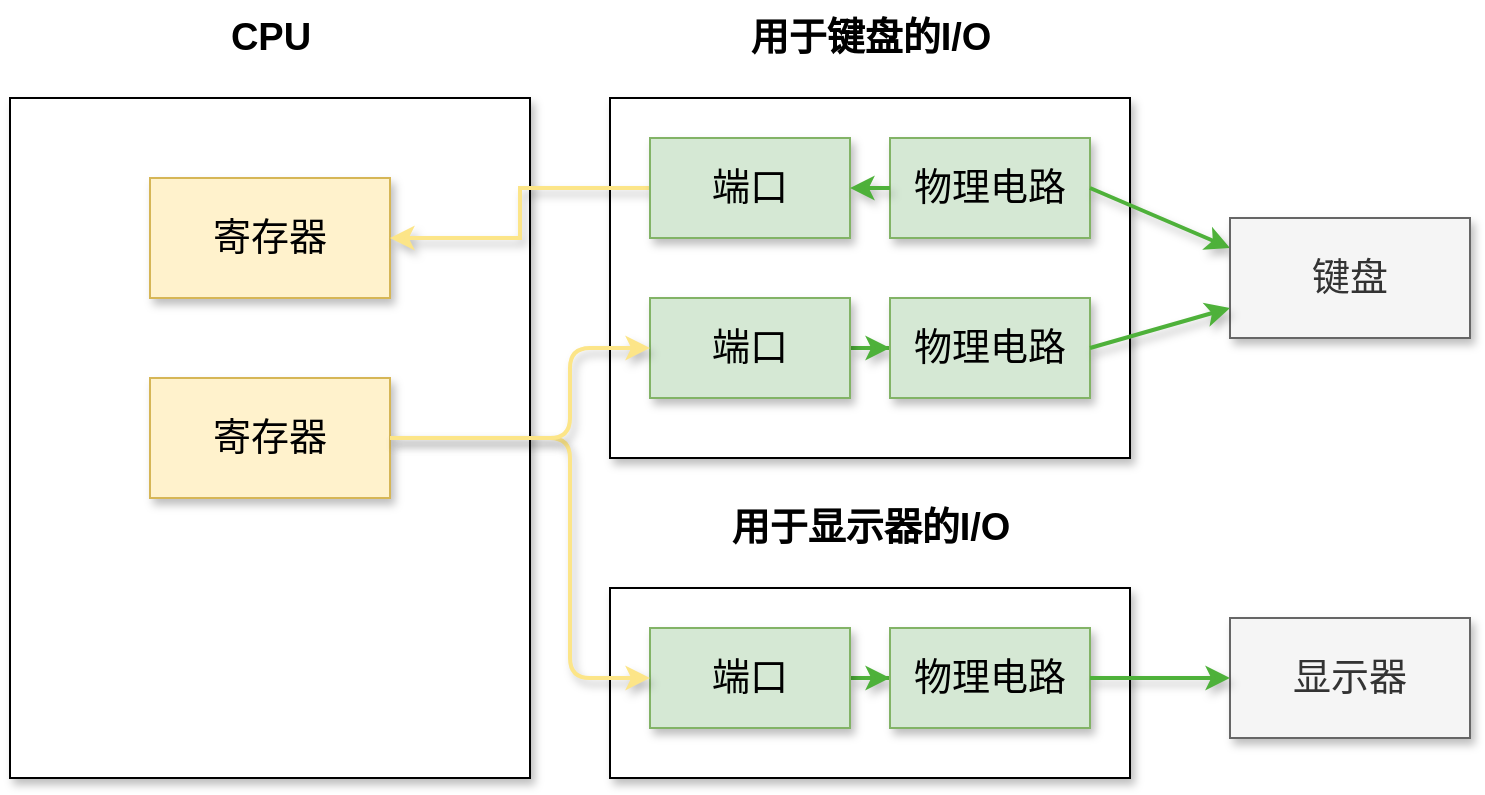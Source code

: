<mxfile version="14.1.5" type="device"><diagram id="WqeIxIlyq0gWMwycbK9L" name="第 1 页"><mxGraphModel dx="905" dy="805" grid="1" gridSize="10" guides="1" tooltips="1" connect="1" arrows="1" fold="1" page="1" pageScale="1" pageWidth="827" pageHeight="1169" math="0" shadow="0"><root><mxCell id="0"/><mxCell id="1" parent="0"/><mxCell id="ti2rn3pJUo1mVNQSDSqi-3" value="" style="rounded=0;whiteSpace=wrap;html=1;fontSize=19;shadow=1;" vertex="1" parent="1"><mxGeometry x="80" y="230" width="260" height="340" as="geometry"/></mxCell><mxCell id="ti2rn3pJUo1mVNQSDSqi-1" value="寄存器" style="rounded=0;whiteSpace=wrap;html=1;fontSize=19;fillColor=#fff2cc;strokeColor=#d6b656;shadow=1;" vertex="1" parent="1"><mxGeometry x="150" y="270" width="120" height="60" as="geometry"/></mxCell><mxCell id="ti2rn3pJUo1mVNQSDSqi-2" value="寄存器" style="rounded=0;whiteSpace=wrap;html=1;fontSize=19;fillColor=#fff2cc;strokeColor=#d6b656;shadow=1;" vertex="1" parent="1"><mxGeometry x="150" y="370" width="120" height="60" as="geometry"/></mxCell><mxCell id="ti2rn3pJUo1mVNQSDSqi-4" value="CPU" style="text;html=1;align=center;verticalAlign=middle;resizable=0;points=[];autosize=1;fontSize=19;fontStyle=1;shadow=1;" vertex="1" parent="1"><mxGeometry x="180" y="185" width="60" height="30" as="geometry"/></mxCell><mxCell id="ti2rn3pJUo1mVNQSDSqi-5" value="" style="rounded=0;whiteSpace=wrap;html=1;fontSize=19;shadow=1;" vertex="1" parent="1"><mxGeometry x="380" y="230" width="260" height="180" as="geometry"/></mxCell><mxCell id="ti2rn3pJUo1mVNQSDSqi-19" value="" style="edgeStyle=orthogonalEdgeStyle;rounded=0;orthogonalLoop=1;jettySize=auto;html=1;fontSize=19;entryX=1;entryY=0.5;entryDx=0;entryDy=0;shadow=1;strokeWidth=2;strokeColor=#FCE588;" edge="1" parent="1" source="ti2rn3pJUo1mVNQSDSqi-6" target="ti2rn3pJUo1mVNQSDSqi-1"><mxGeometry relative="1" as="geometry"/></mxCell><mxCell id="ti2rn3pJUo1mVNQSDSqi-6" value="端口" style="rounded=0;whiteSpace=wrap;html=1;fontSize=19;fillColor=#d5e8d4;strokeColor=#82b366;shadow=1;" vertex="1" parent="1"><mxGeometry x="400" y="250" width="100" height="50" as="geometry"/></mxCell><mxCell id="ti2rn3pJUo1mVNQSDSqi-8" value="用于键盘的I/O" style="text;html=1;align=center;verticalAlign=middle;resizable=0;points=[];autosize=1;fontSize=19;fontStyle=1;shadow=1;" vertex="1" parent="1"><mxGeometry x="440" y="185" width="140" height="30" as="geometry"/></mxCell><mxCell id="ti2rn3pJUo1mVNQSDSqi-10" value="物理电路" style="rounded=0;whiteSpace=wrap;html=1;fontSize=19;fillColor=#d5e8d4;strokeColor=#82b366;shadow=1;" vertex="1" parent="1"><mxGeometry x="520" y="250" width="100" height="50" as="geometry"/></mxCell><mxCell id="ti2rn3pJUo1mVNQSDSqi-24" value="" style="edgeStyle=orthogonalEdgeStyle;rounded=0;orthogonalLoop=1;jettySize=auto;html=1;fontSize=19;shadow=1;strokeWidth=2;strokeColor=#4EB13A;" edge="1" parent="1" source="ti2rn3pJUo1mVNQSDSqi-11" target="ti2rn3pJUo1mVNQSDSqi-12"><mxGeometry relative="1" as="geometry"/></mxCell><mxCell id="ti2rn3pJUo1mVNQSDSqi-11" value="端口" style="rounded=0;whiteSpace=wrap;html=1;fontSize=19;fillColor=#d5e8d4;strokeColor=#82b366;shadow=1;" vertex="1" parent="1"><mxGeometry x="400" y="330" width="100" height="50" as="geometry"/></mxCell><mxCell id="ti2rn3pJUo1mVNQSDSqi-12" value="物理电路" style="rounded=0;whiteSpace=wrap;html=1;fontSize=19;fillColor=#d5e8d4;strokeColor=#82b366;shadow=1;" vertex="1" parent="1"><mxGeometry x="520" y="330" width="100" height="50" as="geometry"/></mxCell><mxCell id="ti2rn3pJUo1mVNQSDSqi-13" value="" style="rounded=0;whiteSpace=wrap;html=1;fontSize=19;shadow=1;" vertex="1" parent="1"><mxGeometry x="380" y="475" width="260" height="95" as="geometry"/></mxCell><mxCell id="ti2rn3pJUo1mVNQSDSqi-25" value="" style="edgeStyle=orthogonalEdgeStyle;rounded=0;orthogonalLoop=1;jettySize=auto;html=1;fontSize=19;shadow=1;strokeColor=#4EB13A;strokeWidth=2;" edge="1" parent="1" source="ti2rn3pJUo1mVNQSDSqi-14" target="ti2rn3pJUo1mVNQSDSqi-16"><mxGeometry relative="1" as="geometry"/></mxCell><mxCell id="ti2rn3pJUo1mVNQSDSqi-14" value="端口" style="rounded=0;whiteSpace=wrap;html=1;fontSize=19;shadow=1;fillColor=#d5e8d4;strokeColor=#82b366;" vertex="1" parent="1"><mxGeometry x="400" y="495" width="100" height="50" as="geometry"/></mxCell><mxCell id="ti2rn3pJUo1mVNQSDSqi-15" value="用于显示器的I/O" style="text;html=1;align=center;verticalAlign=middle;resizable=0;points=[];autosize=1;fontSize=19;fontStyle=1;shadow=1;" vertex="1" parent="1"><mxGeometry x="435" y="430" width="150" height="30" as="geometry"/></mxCell><mxCell id="ti2rn3pJUo1mVNQSDSqi-16" value="物理电路" style="rounded=0;whiteSpace=wrap;html=1;fontSize=19;shadow=1;fillColor=#d5e8d4;strokeColor=#82b366;" vertex="1" parent="1"><mxGeometry x="520" y="495" width="100" height="50" as="geometry"/></mxCell><mxCell id="ti2rn3pJUo1mVNQSDSqi-20" value="" style="endArrow=classic;html=1;fontSize=19;exitX=1;exitY=0.5;exitDx=0;exitDy=0;entryX=0;entryY=0.25;entryDx=0;entryDy=0;shadow=1;strokeColor=#4EB13A;strokeWidth=2;" edge="1" parent="1" source="ti2rn3pJUo1mVNQSDSqi-10" target="ti2rn3pJUo1mVNQSDSqi-32"><mxGeometry width="50" height="50" relative="1" as="geometry"><mxPoint x="720" y="200" as="sourcePoint"/><mxPoint x="770" y="150" as="targetPoint"/></mxGeometry></mxCell><mxCell id="ti2rn3pJUo1mVNQSDSqi-22" value="" style="endArrow=classic;html=1;fontSize=19;entryX=1;entryY=0.5;entryDx=0;entryDy=0;exitX=0;exitY=0.5;exitDx=0;exitDy=0;shadow=1;strokeWidth=2;strokeColor=#4EB13A;" edge="1" parent="1" source="ti2rn3pJUo1mVNQSDSqi-10" target="ti2rn3pJUo1mVNQSDSqi-6"><mxGeometry width="50" height="50" relative="1" as="geometry"><mxPoint x="750" y="335" as="sourcePoint"/><mxPoint x="800" y="285" as="targetPoint"/></mxGeometry></mxCell><mxCell id="ti2rn3pJUo1mVNQSDSqi-28" value="" style="edgeStyle=elbowEdgeStyle;elbow=horizontal;endArrow=classic;html=1;fontSize=19;exitX=1;exitY=0.5;exitDx=0;exitDy=0;entryX=0;entryY=0.5;entryDx=0;entryDy=0;shadow=1;strokeWidth=2;strokeColor=#FCE588;" edge="1" parent="1" source="ti2rn3pJUo1mVNQSDSqi-2" target="ti2rn3pJUo1mVNQSDSqi-14"><mxGeometry width="50" height="50" relative="1" as="geometry"><mxPoint x="350" y="680" as="sourcePoint"/><mxPoint x="400" y="630" as="targetPoint"/><Array as="points"><mxPoint x="360" y="460"/></Array></mxGeometry></mxCell><mxCell id="ti2rn3pJUo1mVNQSDSqi-30" value="" style="edgeStyle=elbowEdgeStyle;elbow=horizontal;endArrow=classic;html=1;fontSize=19;entryX=0;entryY=0.5;entryDx=0;entryDy=0;exitX=1;exitY=0.5;exitDx=0;exitDy=0;shadow=1;strokeWidth=2;strokeColor=#FCE588;" edge="1" parent="1" source="ti2rn3pJUo1mVNQSDSqi-2" target="ti2rn3pJUo1mVNQSDSqi-11"><mxGeometry width="50" height="50" relative="1" as="geometry"><mxPoint x="370" y="430" as="sourcePoint"/><mxPoint x="450" y="400" as="targetPoint"/><Array as="points"><mxPoint x="360" y="380"/></Array></mxGeometry></mxCell><mxCell id="ti2rn3pJUo1mVNQSDSqi-32" value="键盘" style="rounded=0;whiteSpace=wrap;html=1;fontSize=19;fillColor=#f5f5f5;strokeColor=#666666;fontColor=#333333;shadow=1;" vertex="1" parent="1"><mxGeometry x="690" y="290" width="120" height="60" as="geometry"/></mxCell><mxCell id="ti2rn3pJUo1mVNQSDSqi-33" value="" style="endArrow=classic;html=1;fontSize=19;exitX=1;exitY=0.5;exitDx=0;exitDy=0;entryX=0;entryY=0.75;entryDx=0;entryDy=0;shadow=1;strokeWidth=2;strokeColor=#4EB13A;" edge="1" parent="1" source="ti2rn3pJUo1mVNQSDSqi-12" target="ti2rn3pJUo1mVNQSDSqi-32"><mxGeometry width="50" height="50" relative="1" as="geometry"><mxPoint x="680" y="440.0" as="sourcePoint"/><mxPoint x="750.0" y="485.0" as="targetPoint"/></mxGeometry></mxCell><mxCell id="ti2rn3pJUo1mVNQSDSqi-34" value="显示器" style="rounded=0;whiteSpace=wrap;html=1;fontSize=19;fillColor=#f5f5f5;strokeColor=#666666;fontColor=#333333;shadow=1;" vertex="1" parent="1"><mxGeometry x="690" y="490" width="120" height="60" as="geometry"/></mxCell><mxCell id="ti2rn3pJUo1mVNQSDSqi-35" value="" style="endArrow=classic;html=1;fontSize=19;exitX=1;exitY=0.5;exitDx=0;exitDy=0;entryX=0;entryY=0.5;entryDx=0;entryDy=0;shadow=1;strokeWidth=2;strokeColor=#4EB13A;" edge="1" parent="1" source="ti2rn3pJUo1mVNQSDSqi-16" target="ti2rn3pJUo1mVNQSDSqi-34"><mxGeometry width="50" height="50" relative="1" as="geometry"><mxPoint x="660.0" y="455" as="sourcePoint"/><mxPoint x="730.0" y="420" as="targetPoint"/></mxGeometry></mxCell></root></mxGraphModel></diagram></mxfile>